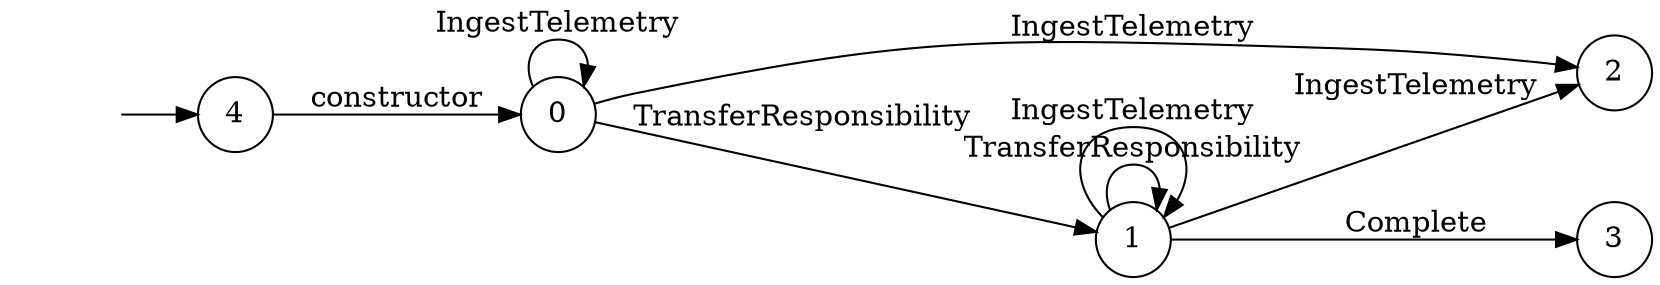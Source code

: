 digraph "Dapp-Automata-data/RQ1/azure-benchmark/workbench-fix/RefrigeratedTransportation/RefrigeratedTransportation-dot" {
	graph [rankdir=LR]
	"" [label="" shape=plaintext]
	3 [label=3 shape=circle]
	2 [label=2 shape=circle]
	0 [label=0 shape=circle]
	4 [label=4 shape=circle]
	1 [label=1 shape=circle]
	"" -> 4 [label=""]
	0 -> 1 [label=TransferResponsibility]
	0 -> 2 [label=IngestTelemetry]
	0 -> 0 [label=IngestTelemetry]
	1 -> 1 [label=TransferResponsibility]
	1 -> 2 [label=IngestTelemetry]
	1 -> 1 [label=IngestTelemetry]
	1 -> 3 [label=Complete]
	4 -> 0 [label=constructor]
}
